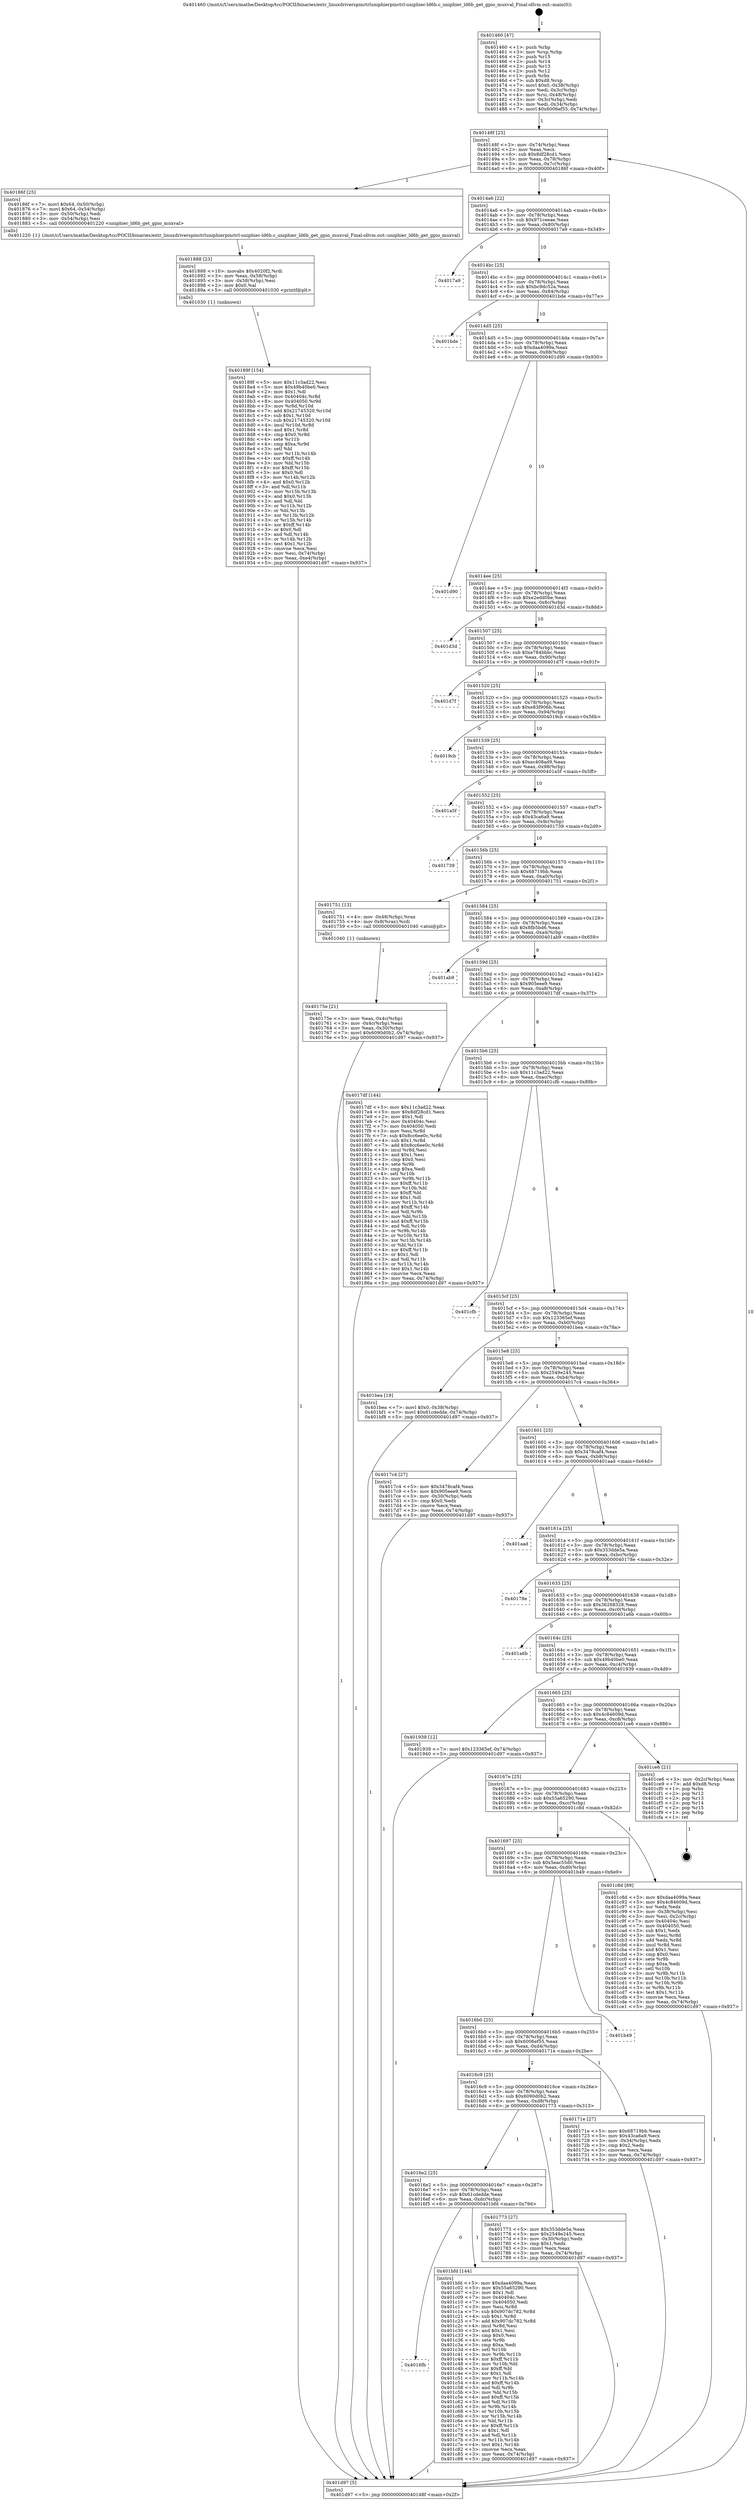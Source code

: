 digraph "0x401460" {
  label = "0x401460 (/mnt/c/Users/mathe/Desktop/tcc/POCII/binaries/extr_linuxdriverspinctrluniphierpinctrl-uniphier-ld6b.c_uniphier_ld6b_get_gpio_muxval_Final-ollvm.out::main(0))"
  labelloc = "t"
  node[shape=record]

  Entry [label="",width=0.3,height=0.3,shape=circle,fillcolor=black,style=filled]
  "0x40148f" [label="{
     0x40148f [23]\l
     | [instrs]\l
     &nbsp;&nbsp;0x40148f \<+3\>: mov -0x74(%rbp),%eax\l
     &nbsp;&nbsp;0x401492 \<+2\>: mov %eax,%ecx\l
     &nbsp;&nbsp;0x401494 \<+6\>: sub $0x8df28cd1,%ecx\l
     &nbsp;&nbsp;0x40149a \<+3\>: mov %eax,-0x78(%rbp)\l
     &nbsp;&nbsp;0x40149d \<+3\>: mov %ecx,-0x7c(%rbp)\l
     &nbsp;&nbsp;0x4014a0 \<+6\>: je 000000000040186f \<main+0x40f\>\l
  }"]
  "0x40186f" [label="{
     0x40186f [25]\l
     | [instrs]\l
     &nbsp;&nbsp;0x40186f \<+7\>: movl $0x64,-0x50(%rbp)\l
     &nbsp;&nbsp;0x401876 \<+7\>: movl $0x64,-0x54(%rbp)\l
     &nbsp;&nbsp;0x40187d \<+3\>: mov -0x50(%rbp),%edi\l
     &nbsp;&nbsp;0x401880 \<+3\>: mov -0x54(%rbp),%esi\l
     &nbsp;&nbsp;0x401883 \<+5\>: call 0000000000401220 \<uniphier_ld6b_get_gpio_muxval\>\l
     | [calls]\l
     &nbsp;&nbsp;0x401220 \{1\} (/mnt/c/Users/mathe/Desktop/tcc/POCII/binaries/extr_linuxdriverspinctrluniphierpinctrl-uniphier-ld6b.c_uniphier_ld6b_get_gpio_muxval_Final-ollvm.out::uniphier_ld6b_get_gpio_muxval)\l
  }"]
  "0x4014a6" [label="{
     0x4014a6 [22]\l
     | [instrs]\l
     &nbsp;&nbsp;0x4014a6 \<+5\>: jmp 00000000004014ab \<main+0x4b\>\l
     &nbsp;&nbsp;0x4014ab \<+3\>: mov -0x78(%rbp),%eax\l
     &nbsp;&nbsp;0x4014ae \<+5\>: sub $0x971ceeae,%eax\l
     &nbsp;&nbsp;0x4014b3 \<+3\>: mov %eax,-0x80(%rbp)\l
     &nbsp;&nbsp;0x4014b6 \<+6\>: je 00000000004017a9 \<main+0x349\>\l
  }"]
  Exit [label="",width=0.3,height=0.3,shape=circle,fillcolor=black,style=filled,peripheries=2]
  "0x4017a9" [label="{
     0x4017a9\l
  }", style=dashed]
  "0x4014bc" [label="{
     0x4014bc [25]\l
     | [instrs]\l
     &nbsp;&nbsp;0x4014bc \<+5\>: jmp 00000000004014c1 \<main+0x61\>\l
     &nbsp;&nbsp;0x4014c1 \<+3\>: mov -0x78(%rbp),%eax\l
     &nbsp;&nbsp;0x4014c4 \<+5\>: sub $0xbc9dc52a,%eax\l
     &nbsp;&nbsp;0x4014c9 \<+6\>: mov %eax,-0x84(%rbp)\l
     &nbsp;&nbsp;0x4014cf \<+6\>: je 0000000000401bde \<main+0x77e\>\l
  }"]
  "0x4016fb" [label="{
     0x4016fb\l
  }", style=dashed]
  "0x401bde" [label="{
     0x401bde\l
  }", style=dashed]
  "0x4014d5" [label="{
     0x4014d5 [25]\l
     | [instrs]\l
     &nbsp;&nbsp;0x4014d5 \<+5\>: jmp 00000000004014da \<main+0x7a\>\l
     &nbsp;&nbsp;0x4014da \<+3\>: mov -0x78(%rbp),%eax\l
     &nbsp;&nbsp;0x4014dd \<+5\>: sub $0xdaa4099a,%eax\l
     &nbsp;&nbsp;0x4014e2 \<+6\>: mov %eax,-0x88(%rbp)\l
     &nbsp;&nbsp;0x4014e8 \<+6\>: je 0000000000401d90 \<main+0x930\>\l
  }"]
  "0x401bfd" [label="{
     0x401bfd [144]\l
     | [instrs]\l
     &nbsp;&nbsp;0x401bfd \<+5\>: mov $0xdaa4099a,%eax\l
     &nbsp;&nbsp;0x401c02 \<+5\>: mov $0x55a65290,%ecx\l
     &nbsp;&nbsp;0x401c07 \<+2\>: mov $0x1,%dl\l
     &nbsp;&nbsp;0x401c09 \<+7\>: mov 0x40404c,%esi\l
     &nbsp;&nbsp;0x401c10 \<+7\>: mov 0x404050,%edi\l
     &nbsp;&nbsp;0x401c17 \<+3\>: mov %esi,%r8d\l
     &nbsp;&nbsp;0x401c1a \<+7\>: sub $0x907dc782,%r8d\l
     &nbsp;&nbsp;0x401c21 \<+4\>: sub $0x1,%r8d\l
     &nbsp;&nbsp;0x401c25 \<+7\>: add $0x907dc782,%r8d\l
     &nbsp;&nbsp;0x401c2c \<+4\>: imul %r8d,%esi\l
     &nbsp;&nbsp;0x401c30 \<+3\>: and $0x1,%esi\l
     &nbsp;&nbsp;0x401c33 \<+3\>: cmp $0x0,%esi\l
     &nbsp;&nbsp;0x401c36 \<+4\>: sete %r9b\l
     &nbsp;&nbsp;0x401c3a \<+3\>: cmp $0xa,%edi\l
     &nbsp;&nbsp;0x401c3d \<+4\>: setl %r10b\l
     &nbsp;&nbsp;0x401c41 \<+3\>: mov %r9b,%r11b\l
     &nbsp;&nbsp;0x401c44 \<+4\>: xor $0xff,%r11b\l
     &nbsp;&nbsp;0x401c48 \<+3\>: mov %r10b,%bl\l
     &nbsp;&nbsp;0x401c4b \<+3\>: xor $0xff,%bl\l
     &nbsp;&nbsp;0x401c4e \<+3\>: xor $0x1,%dl\l
     &nbsp;&nbsp;0x401c51 \<+3\>: mov %r11b,%r14b\l
     &nbsp;&nbsp;0x401c54 \<+4\>: and $0xff,%r14b\l
     &nbsp;&nbsp;0x401c58 \<+3\>: and %dl,%r9b\l
     &nbsp;&nbsp;0x401c5b \<+3\>: mov %bl,%r15b\l
     &nbsp;&nbsp;0x401c5e \<+4\>: and $0xff,%r15b\l
     &nbsp;&nbsp;0x401c62 \<+3\>: and %dl,%r10b\l
     &nbsp;&nbsp;0x401c65 \<+3\>: or %r9b,%r14b\l
     &nbsp;&nbsp;0x401c68 \<+3\>: or %r10b,%r15b\l
     &nbsp;&nbsp;0x401c6b \<+3\>: xor %r15b,%r14b\l
     &nbsp;&nbsp;0x401c6e \<+3\>: or %bl,%r11b\l
     &nbsp;&nbsp;0x401c71 \<+4\>: xor $0xff,%r11b\l
     &nbsp;&nbsp;0x401c75 \<+3\>: or $0x1,%dl\l
     &nbsp;&nbsp;0x401c78 \<+3\>: and %dl,%r11b\l
     &nbsp;&nbsp;0x401c7b \<+3\>: or %r11b,%r14b\l
     &nbsp;&nbsp;0x401c7e \<+4\>: test $0x1,%r14b\l
     &nbsp;&nbsp;0x401c82 \<+3\>: cmovne %ecx,%eax\l
     &nbsp;&nbsp;0x401c85 \<+3\>: mov %eax,-0x74(%rbp)\l
     &nbsp;&nbsp;0x401c88 \<+5\>: jmp 0000000000401d97 \<main+0x937\>\l
  }"]
  "0x401d90" [label="{
     0x401d90\l
  }", style=dashed]
  "0x4014ee" [label="{
     0x4014ee [25]\l
     | [instrs]\l
     &nbsp;&nbsp;0x4014ee \<+5\>: jmp 00000000004014f3 \<main+0x93\>\l
     &nbsp;&nbsp;0x4014f3 \<+3\>: mov -0x78(%rbp),%eax\l
     &nbsp;&nbsp;0x4014f6 \<+5\>: sub $0xe2edd0be,%eax\l
     &nbsp;&nbsp;0x4014fb \<+6\>: mov %eax,-0x8c(%rbp)\l
     &nbsp;&nbsp;0x401501 \<+6\>: je 0000000000401d3d \<main+0x8dd\>\l
  }"]
  "0x40189f" [label="{
     0x40189f [154]\l
     | [instrs]\l
     &nbsp;&nbsp;0x40189f \<+5\>: mov $0x11c3ad22,%esi\l
     &nbsp;&nbsp;0x4018a4 \<+5\>: mov $0x49b40be0,%ecx\l
     &nbsp;&nbsp;0x4018a9 \<+2\>: mov $0x1,%dl\l
     &nbsp;&nbsp;0x4018ab \<+8\>: mov 0x40404c,%r8d\l
     &nbsp;&nbsp;0x4018b3 \<+8\>: mov 0x404050,%r9d\l
     &nbsp;&nbsp;0x4018bb \<+3\>: mov %r8d,%r10d\l
     &nbsp;&nbsp;0x4018be \<+7\>: add $0x21745320,%r10d\l
     &nbsp;&nbsp;0x4018c5 \<+4\>: sub $0x1,%r10d\l
     &nbsp;&nbsp;0x4018c9 \<+7\>: sub $0x21745320,%r10d\l
     &nbsp;&nbsp;0x4018d0 \<+4\>: imul %r10d,%r8d\l
     &nbsp;&nbsp;0x4018d4 \<+4\>: and $0x1,%r8d\l
     &nbsp;&nbsp;0x4018d8 \<+4\>: cmp $0x0,%r8d\l
     &nbsp;&nbsp;0x4018dc \<+4\>: sete %r11b\l
     &nbsp;&nbsp;0x4018e0 \<+4\>: cmp $0xa,%r9d\l
     &nbsp;&nbsp;0x4018e4 \<+3\>: setl %bl\l
     &nbsp;&nbsp;0x4018e7 \<+3\>: mov %r11b,%r14b\l
     &nbsp;&nbsp;0x4018ea \<+4\>: xor $0xff,%r14b\l
     &nbsp;&nbsp;0x4018ee \<+3\>: mov %bl,%r15b\l
     &nbsp;&nbsp;0x4018f1 \<+4\>: xor $0xff,%r15b\l
     &nbsp;&nbsp;0x4018f5 \<+3\>: xor $0x0,%dl\l
     &nbsp;&nbsp;0x4018f8 \<+3\>: mov %r14b,%r12b\l
     &nbsp;&nbsp;0x4018fb \<+4\>: and $0x0,%r12b\l
     &nbsp;&nbsp;0x4018ff \<+3\>: and %dl,%r11b\l
     &nbsp;&nbsp;0x401902 \<+3\>: mov %r15b,%r13b\l
     &nbsp;&nbsp;0x401905 \<+4\>: and $0x0,%r13b\l
     &nbsp;&nbsp;0x401909 \<+2\>: and %dl,%bl\l
     &nbsp;&nbsp;0x40190b \<+3\>: or %r11b,%r12b\l
     &nbsp;&nbsp;0x40190e \<+3\>: or %bl,%r13b\l
     &nbsp;&nbsp;0x401911 \<+3\>: xor %r13b,%r12b\l
     &nbsp;&nbsp;0x401914 \<+3\>: or %r15b,%r14b\l
     &nbsp;&nbsp;0x401917 \<+4\>: xor $0xff,%r14b\l
     &nbsp;&nbsp;0x40191b \<+3\>: or $0x0,%dl\l
     &nbsp;&nbsp;0x40191e \<+3\>: and %dl,%r14b\l
     &nbsp;&nbsp;0x401921 \<+3\>: or %r14b,%r12b\l
     &nbsp;&nbsp;0x401924 \<+4\>: test $0x1,%r12b\l
     &nbsp;&nbsp;0x401928 \<+3\>: cmovne %ecx,%esi\l
     &nbsp;&nbsp;0x40192b \<+3\>: mov %esi,-0x74(%rbp)\l
     &nbsp;&nbsp;0x40192e \<+6\>: mov %eax,-0xe4(%rbp)\l
     &nbsp;&nbsp;0x401934 \<+5\>: jmp 0000000000401d97 \<main+0x937\>\l
  }"]
  "0x401d3d" [label="{
     0x401d3d\l
  }", style=dashed]
  "0x401507" [label="{
     0x401507 [25]\l
     | [instrs]\l
     &nbsp;&nbsp;0x401507 \<+5\>: jmp 000000000040150c \<main+0xac\>\l
     &nbsp;&nbsp;0x40150c \<+3\>: mov -0x78(%rbp),%eax\l
     &nbsp;&nbsp;0x40150f \<+5\>: sub $0xe784bbbc,%eax\l
     &nbsp;&nbsp;0x401514 \<+6\>: mov %eax,-0x90(%rbp)\l
     &nbsp;&nbsp;0x40151a \<+6\>: je 0000000000401d7f \<main+0x91f\>\l
  }"]
  "0x401888" [label="{
     0x401888 [23]\l
     | [instrs]\l
     &nbsp;&nbsp;0x401888 \<+10\>: movabs $0x4020f2,%rdi\l
     &nbsp;&nbsp;0x401892 \<+3\>: mov %eax,-0x58(%rbp)\l
     &nbsp;&nbsp;0x401895 \<+3\>: mov -0x58(%rbp),%esi\l
     &nbsp;&nbsp;0x401898 \<+2\>: mov $0x0,%al\l
     &nbsp;&nbsp;0x40189a \<+5\>: call 0000000000401030 \<printf@plt\>\l
     | [calls]\l
     &nbsp;&nbsp;0x401030 \{1\} (unknown)\l
  }"]
  "0x401d7f" [label="{
     0x401d7f\l
  }", style=dashed]
  "0x401520" [label="{
     0x401520 [25]\l
     | [instrs]\l
     &nbsp;&nbsp;0x401520 \<+5\>: jmp 0000000000401525 \<main+0xc5\>\l
     &nbsp;&nbsp;0x401525 \<+3\>: mov -0x78(%rbp),%eax\l
     &nbsp;&nbsp;0x401528 \<+5\>: sub $0xe83f906b,%eax\l
     &nbsp;&nbsp;0x40152d \<+6\>: mov %eax,-0x94(%rbp)\l
     &nbsp;&nbsp;0x401533 \<+6\>: je 00000000004019cb \<main+0x56b\>\l
  }"]
  "0x4016e2" [label="{
     0x4016e2 [25]\l
     | [instrs]\l
     &nbsp;&nbsp;0x4016e2 \<+5\>: jmp 00000000004016e7 \<main+0x287\>\l
     &nbsp;&nbsp;0x4016e7 \<+3\>: mov -0x78(%rbp),%eax\l
     &nbsp;&nbsp;0x4016ea \<+5\>: sub $0x61cdedde,%eax\l
     &nbsp;&nbsp;0x4016ef \<+6\>: mov %eax,-0xdc(%rbp)\l
     &nbsp;&nbsp;0x4016f5 \<+6\>: je 0000000000401bfd \<main+0x79d\>\l
  }"]
  "0x4019cb" [label="{
     0x4019cb\l
  }", style=dashed]
  "0x401539" [label="{
     0x401539 [25]\l
     | [instrs]\l
     &nbsp;&nbsp;0x401539 \<+5\>: jmp 000000000040153e \<main+0xde\>\l
     &nbsp;&nbsp;0x40153e \<+3\>: mov -0x78(%rbp),%eax\l
     &nbsp;&nbsp;0x401541 \<+5\>: sub $0xec408ad9,%eax\l
     &nbsp;&nbsp;0x401546 \<+6\>: mov %eax,-0x98(%rbp)\l
     &nbsp;&nbsp;0x40154c \<+6\>: je 0000000000401a5f \<main+0x5ff\>\l
  }"]
  "0x401773" [label="{
     0x401773 [27]\l
     | [instrs]\l
     &nbsp;&nbsp;0x401773 \<+5\>: mov $0x353dde5a,%eax\l
     &nbsp;&nbsp;0x401778 \<+5\>: mov $0x2549e245,%ecx\l
     &nbsp;&nbsp;0x40177d \<+3\>: mov -0x30(%rbp),%edx\l
     &nbsp;&nbsp;0x401780 \<+3\>: cmp $0x1,%edx\l
     &nbsp;&nbsp;0x401783 \<+3\>: cmovl %ecx,%eax\l
     &nbsp;&nbsp;0x401786 \<+3\>: mov %eax,-0x74(%rbp)\l
     &nbsp;&nbsp;0x401789 \<+5\>: jmp 0000000000401d97 \<main+0x937\>\l
  }"]
  "0x401a5f" [label="{
     0x401a5f\l
  }", style=dashed]
  "0x401552" [label="{
     0x401552 [25]\l
     | [instrs]\l
     &nbsp;&nbsp;0x401552 \<+5\>: jmp 0000000000401557 \<main+0xf7\>\l
     &nbsp;&nbsp;0x401557 \<+3\>: mov -0x78(%rbp),%eax\l
     &nbsp;&nbsp;0x40155a \<+5\>: sub $0x43ca6a9,%eax\l
     &nbsp;&nbsp;0x40155f \<+6\>: mov %eax,-0x9c(%rbp)\l
     &nbsp;&nbsp;0x401565 \<+6\>: je 0000000000401739 \<main+0x2d9\>\l
  }"]
  "0x40175e" [label="{
     0x40175e [21]\l
     | [instrs]\l
     &nbsp;&nbsp;0x40175e \<+3\>: mov %eax,-0x4c(%rbp)\l
     &nbsp;&nbsp;0x401761 \<+3\>: mov -0x4c(%rbp),%eax\l
     &nbsp;&nbsp;0x401764 \<+3\>: mov %eax,-0x30(%rbp)\l
     &nbsp;&nbsp;0x401767 \<+7\>: movl $0x6090d0b2,-0x74(%rbp)\l
     &nbsp;&nbsp;0x40176e \<+5\>: jmp 0000000000401d97 \<main+0x937\>\l
  }"]
  "0x401739" [label="{
     0x401739\l
  }", style=dashed]
  "0x40156b" [label="{
     0x40156b [25]\l
     | [instrs]\l
     &nbsp;&nbsp;0x40156b \<+5\>: jmp 0000000000401570 \<main+0x110\>\l
     &nbsp;&nbsp;0x401570 \<+3\>: mov -0x78(%rbp),%eax\l
     &nbsp;&nbsp;0x401573 \<+5\>: sub $0x68719bb,%eax\l
     &nbsp;&nbsp;0x401578 \<+6\>: mov %eax,-0xa0(%rbp)\l
     &nbsp;&nbsp;0x40157e \<+6\>: je 0000000000401751 \<main+0x2f1\>\l
  }"]
  "0x401460" [label="{
     0x401460 [47]\l
     | [instrs]\l
     &nbsp;&nbsp;0x401460 \<+1\>: push %rbp\l
     &nbsp;&nbsp;0x401461 \<+3\>: mov %rsp,%rbp\l
     &nbsp;&nbsp;0x401464 \<+2\>: push %r15\l
     &nbsp;&nbsp;0x401466 \<+2\>: push %r14\l
     &nbsp;&nbsp;0x401468 \<+2\>: push %r13\l
     &nbsp;&nbsp;0x40146a \<+2\>: push %r12\l
     &nbsp;&nbsp;0x40146c \<+1\>: push %rbx\l
     &nbsp;&nbsp;0x40146d \<+7\>: sub $0xd8,%rsp\l
     &nbsp;&nbsp;0x401474 \<+7\>: movl $0x0,-0x38(%rbp)\l
     &nbsp;&nbsp;0x40147b \<+3\>: mov %edi,-0x3c(%rbp)\l
     &nbsp;&nbsp;0x40147e \<+4\>: mov %rsi,-0x48(%rbp)\l
     &nbsp;&nbsp;0x401482 \<+3\>: mov -0x3c(%rbp),%edi\l
     &nbsp;&nbsp;0x401485 \<+3\>: mov %edi,-0x34(%rbp)\l
     &nbsp;&nbsp;0x401488 \<+7\>: movl $0x6006ef55,-0x74(%rbp)\l
  }"]
  "0x401751" [label="{
     0x401751 [13]\l
     | [instrs]\l
     &nbsp;&nbsp;0x401751 \<+4\>: mov -0x48(%rbp),%rax\l
     &nbsp;&nbsp;0x401755 \<+4\>: mov 0x8(%rax),%rdi\l
     &nbsp;&nbsp;0x401759 \<+5\>: call 0000000000401040 \<atoi@plt\>\l
     | [calls]\l
     &nbsp;&nbsp;0x401040 \{1\} (unknown)\l
  }"]
  "0x401584" [label="{
     0x401584 [25]\l
     | [instrs]\l
     &nbsp;&nbsp;0x401584 \<+5\>: jmp 0000000000401589 \<main+0x129\>\l
     &nbsp;&nbsp;0x401589 \<+3\>: mov -0x78(%rbp),%eax\l
     &nbsp;&nbsp;0x40158c \<+5\>: sub $0x8fb5bd6,%eax\l
     &nbsp;&nbsp;0x401591 \<+6\>: mov %eax,-0xa4(%rbp)\l
     &nbsp;&nbsp;0x401597 \<+6\>: je 0000000000401ab9 \<main+0x659\>\l
  }"]
  "0x401d97" [label="{
     0x401d97 [5]\l
     | [instrs]\l
     &nbsp;&nbsp;0x401d97 \<+5\>: jmp 000000000040148f \<main+0x2f\>\l
  }"]
  "0x401ab9" [label="{
     0x401ab9\l
  }", style=dashed]
  "0x40159d" [label="{
     0x40159d [25]\l
     | [instrs]\l
     &nbsp;&nbsp;0x40159d \<+5\>: jmp 00000000004015a2 \<main+0x142\>\l
     &nbsp;&nbsp;0x4015a2 \<+3\>: mov -0x78(%rbp),%eax\l
     &nbsp;&nbsp;0x4015a5 \<+5\>: sub $0x905eee9,%eax\l
     &nbsp;&nbsp;0x4015aa \<+6\>: mov %eax,-0xa8(%rbp)\l
     &nbsp;&nbsp;0x4015b0 \<+6\>: je 00000000004017df \<main+0x37f\>\l
  }"]
  "0x4016c9" [label="{
     0x4016c9 [25]\l
     | [instrs]\l
     &nbsp;&nbsp;0x4016c9 \<+5\>: jmp 00000000004016ce \<main+0x26e\>\l
     &nbsp;&nbsp;0x4016ce \<+3\>: mov -0x78(%rbp),%eax\l
     &nbsp;&nbsp;0x4016d1 \<+5\>: sub $0x6090d0b2,%eax\l
     &nbsp;&nbsp;0x4016d6 \<+6\>: mov %eax,-0xd8(%rbp)\l
     &nbsp;&nbsp;0x4016dc \<+6\>: je 0000000000401773 \<main+0x313\>\l
  }"]
  "0x4017df" [label="{
     0x4017df [144]\l
     | [instrs]\l
     &nbsp;&nbsp;0x4017df \<+5\>: mov $0x11c3ad22,%eax\l
     &nbsp;&nbsp;0x4017e4 \<+5\>: mov $0x8df28cd1,%ecx\l
     &nbsp;&nbsp;0x4017e9 \<+2\>: mov $0x1,%dl\l
     &nbsp;&nbsp;0x4017eb \<+7\>: mov 0x40404c,%esi\l
     &nbsp;&nbsp;0x4017f2 \<+7\>: mov 0x404050,%edi\l
     &nbsp;&nbsp;0x4017f9 \<+3\>: mov %esi,%r8d\l
     &nbsp;&nbsp;0x4017fc \<+7\>: sub $0x8cc6ee0c,%r8d\l
     &nbsp;&nbsp;0x401803 \<+4\>: sub $0x1,%r8d\l
     &nbsp;&nbsp;0x401807 \<+7\>: add $0x8cc6ee0c,%r8d\l
     &nbsp;&nbsp;0x40180e \<+4\>: imul %r8d,%esi\l
     &nbsp;&nbsp;0x401812 \<+3\>: and $0x1,%esi\l
     &nbsp;&nbsp;0x401815 \<+3\>: cmp $0x0,%esi\l
     &nbsp;&nbsp;0x401818 \<+4\>: sete %r9b\l
     &nbsp;&nbsp;0x40181c \<+3\>: cmp $0xa,%edi\l
     &nbsp;&nbsp;0x40181f \<+4\>: setl %r10b\l
     &nbsp;&nbsp;0x401823 \<+3\>: mov %r9b,%r11b\l
     &nbsp;&nbsp;0x401826 \<+4\>: xor $0xff,%r11b\l
     &nbsp;&nbsp;0x40182a \<+3\>: mov %r10b,%bl\l
     &nbsp;&nbsp;0x40182d \<+3\>: xor $0xff,%bl\l
     &nbsp;&nbsp;0x401830 \<+3\>: xor $0x1,%dl\l
     &nbsp;&nbsp;0x401833 \<+3\>: mov %r11b,%r14b\l
     &nbsp;&nbsp;0x401836 \<+4\>: and $0xff,%r14b\l
     &nbsp;&nbsp;0x40183a \<+3\>: and %dl,%r9b\l
     &nbsp;&nbsp;0x40183d \<+3\>: mov %bl,%r15b\l
     &nbsp;&nbsp;0x401840 \<+4\>: and $0xff,%r15b\l
     &nbsp;&nbsp;0x401844 \<+3\>: and %dl,%r10b\l
     &nbsp;&nbsp;0x401847 \<+3\>: or %r9b,%r14b\l
     &nbsp;&nbsp;0x40184a \<+3\>: or %r10b,%r15b\l
     &nbsp;&nbsp;0x40184d \<+3\>: xor %r15b,%r14b\l
     &nbsp;&nbsp;0x401850 \<+3\>: or %bl,%r11b\l
     &nbsp;&nbsp;0x401853 \<+4\>: xor $0xff,%r11b\l
     &nbsp;&nbsp;0x401857 \<+3\>: or $0x1,%dl\l
     &nbsp;&nbsp;0x40185a \<+3\>: and %dl,%r11b\l
     &nbsp;&nbsp;0x40185d \<+3\>: or %r11b,%r14b\l
     &nbsp;&nbsp;0x401860 \<+4\>: test $0x1,%r14b\l
     &nbsp;&nbsp;0x401864 \<+3\>: cmovne %ecx,%eax\l
     &nbsp;&nbsp;0x401867 \<+3\>: mov %eax,-0x74(%rbp)\l
     &nbsp;&nbsp;0x40186a \<+5\>: jmp 0000000000401d97 \<main+0x937\>\l
  }"]
  "0x4015b6" [label="{
     0x4015b6 [25]\l
     | [instrs]\l
     &nbsp;&nbsp;0x4015b6 \<+5\>: jmp 00000000004015bb \<main+0x15b\>\l
     &nbsp;&nbsp;0x4015bb \<+3\>: mov -0x78(%rbp),%eax\l
     &nbsp;&nbsp;0x4015be \<+5\>: sub $0x11c3ad22,%eax\l
     &nbsp;&nbsp;0x4015c3 \<+6\>: mov %eax,-0xac(%rbp)\l
     &nbsp;&nbsp;0x4015c9 \<+6\>: je 0000000000401cfb \<main+0x89b\>\l
  }"]
  "0x40171e" [label="{
     0x40171e [27]\l
     | [instrs]\l
     &nbsp;&nbsp;0x40171e \<+5\>: mov $0x68719bb,%eax\l
     &nbsp;&nbsp;0x401723 \<+5\>: mov $0x43ca6a9,%ecx\l
     &nbsp;&nbsp;0x401728 \<+3\>: mov -0x34(%rbp),%edx\l
     &nbsp;&nbsp;0x40172b \<+3\>: cmp $0x2,%edx\l
     &nbsp;&nbsp;0x40172e \<+3\>: cmovne %ecx,%eax\l
     &nbsp;&nbsp;0x401731 \<+3\>: mov %eax,-0x74(%rbp)\l
     &nbsp;&nbsp;0x401734 \<+5\>: jmp 0000000000401d97 \<main+0x937\>\l
  }"]
  "0x401cfb" [label="{
     0x401cfb\l
  }", style=dashed]
  "0x4015cf" [label="{
     0x4015cf [25]\l
     | [instrs]\l
     &nbsp;&nbsp;0x4015cf \<+5\>: jmp 00000000004015d4 \<main+0x174\>\l
     &nbsp;&nbsp;0x4015d4 \<+3\>: mov -0x78(%rbp),%eax\l
     &nbsp;&nbsp;0x4015d7 \<+5\>: sub $0x123365ef,%eax\l
     &nbsp;&nbsp;0x4015dc \<+6\>: mov %eax,-0xb0(%rbp)\l
     &nbsp;&nbsp;0x4015e2 \<+6\>: je 0000000000401bea \<main+0x78a\>\l
  }"]
  "0x4016b0" [label="{
     0x4016b0 [25]\l
     | [instrs]\l
     &nbsp;&nbsp;0x4016b0 \<+5\>: jmp 00000000004016b5 \<main+0x255\>\l
     &nbsp;&nbsp;0x4016b5 \<+3\>: mov -0x78(%rbp),%eax\l
     &nbsp;&nbsp;0x4016b8 \<+5\>: sub $0x6006ef55,%eax\l
     &nbsp;&nbsp;0x4016bd \<+6\>: mov %eax,-0xd4(%rbp)\l
     &nbsp;&nbsp;0x4016c3 \<+6\>: je 000000000040171e \<main+0x2be\>\l
  }"]
  "0x401bea" [label="{
     0x401bea [19]\l
     | [instrs]\l
     &nbsp;&nbsp;0x401bea \<+7\>: movl $0x0,-0x38(%rbp)\l
     &nbsp;&nbsp;0x401bf1 \<+7\>: movl $0x61cdedde,-0x74(%rbp)\l
     &nbsp;&nbsp;0x401bf8 \<+5\>: jmp 0000000000401d97 \<main+0x937\>\l
  }"]
  "0x4015e8" [label="{
     0x4015e8 [25]\l
     | [instrs]\l
     &nbsp;&nbsp;0x4015e8 \<+5\>: jmp 00000000004015ed \<main+0x18d\>\l
     &nbsp;&nbsp;0x4015ed \<+3\>: mov -0x78(%rbp),%eax\l
     &nbsp;&nbsp;0x4015f0 \<+5\>: sub $0x2549e245,%eax\l
     &nbsp;&nbsp;0x4015f5 \<+6\>: mov %eax,-0xb4(%rbp)\l
     &nbsp;&nbsp;0x4015fb \<+6\>: je 00000000004017c4 \<main+0x364\>\l
  }"]
  "0x401b49" [label="{
     0x401b49\l
  }", style=dashed]
  "0x4017c4" [label="{
     0x4017c4 [27]\l
     | [instrs]\l
     &nbsp;&nbsp;0x4017c4 \<+5\>: mov $0x3478caf4,%eax\l
     &nbsp;&nbsp;0x4017c9 \<+5\>: mov $0x905eee9,%ecx\l
     &nbsp;&nbsp;0x4017ce \<+3\>: mov -0x30(%rbp),%edx\l
     &nbsp;&nbsp;0x4017d1 \<+3\>: cmp $0x0,%edx\l
     &nbsp;&nbsp;0x4017d4 \<+3\>: cmove %ecx,%eax\l
     &nbsp;&nbsp;0x4017d7 \<+3\>: mov %eax,-0x74(%rbp)\l
     &nbsp;&nbsp;0x4017da \<+5\>: jmp 0000000000401d97 \<main+0x937\>\l
  }"]
  "0x401601" [label="{
     0x401601 [25]\l
     | [instrs]\l
     &nbsp;&nbsp;0x401601 \<+5\>: jmp 0000000000401606 \<main+0x1a6\>\l
     &nbsp;&nbsp;0x401606 \<+3\>: mov -0x78(%rbp),%eax\l
     &nbsp;&nbsp;0x401609 \<+5\>: sub $0x3478caf4,%eax\l
     &nbsp;&nbsp;0x40160e \<+6\>: mov %eax,-0xb8(%rbp)\l
     &nbsp;&nbsp;0x401614 \<+6\>: je 0000000000401aad \<main+0x64d\>\l
  }"]
  "0x401697" [label="{
     0x401697 [25]\l
     | [instrs]\l
     &nbsp;&nbsp;0x401697 \<+5\>: jmp 000000000040169c \<main+0x23c\>\l
     &nbsp;&nbsp;0x40169c \<+3\>: mov -0x78(%rbp),%eax\l
     &nbsp;&nbsp;0x40169f \<+5\>: sub $0x5eac55d0,%eax\l
     &nbsp;&nbsp;0x4016a4 \<+6\>: mov %eax,-0xd0(%rbp)\l
     &nbsp;&nbsp;0x4016aa \<+6\>: je 0000000000401b49 \<main+0x6e9\>\l
  }"]
  "0x401aad" [label="{
     0x401aad\l
  }", style=dashed]
  "0x40161a" [label="{
     0x40161a [25]\l
     | [instrs]\l
     &nbsp;&nbsp;0x40161a \<+5\>: jmp 000000000040161f \<main+0x1bf\>\l
     &nbsp;&nbsp;0x40161f \<+3\>: mov -0x78(%rbp),%eax\l
     &nbsp;&nbsp;0x401622 \<+5\>: sub $0x353dde5a,%eax\l
     &nbsp;&nbsp;0x401627 \<+6\>: mov %eax,-0xbc(%rbp)\l
     &nbsp;&nbsp;0x40162d \<+6\>: je 000000000040178e \<main+0x32e\>\l
  }"]
  "0x401c8d" [label="{
     0x401c8d [89]\l
     | [instrs]\l
     &nbsp;&nbsp;0x401c8d \<+5\>: mov $0xdaa4099a,%eax\l
     &nbsp;&nbsp;0x401c92 \<+5\>: mov $0x4c84609d,%ecx\l
     &nbsp;&nbsp;0x401c97 \<+2\>: xor %edx,%edx\l
     &nbsp;&nbsp;0x401c99 \<+3\>: mov -0x38(%rbp),%esi\l
     &nbsp;&nbsp;0x401c9c \<+3\>: mov %esi,-0x2c(%rbp)\l
     &nbsp;&nbsp;0x401c9f \<+7\>: mov 0x40404c,%esi\l
     &nbsp;&nbsp;0x401ca6 \<+7\>: mov 0x404050,%edi\l
     &nbsp;&nbsp;0x401cad \<+3\>: sub $0x1,%edx\l
     &nbsp;&nbsp;0x401cb0 \<+3\>: mov %esi,%r8d\l
     &nbsp;&nbsp;0x401cb3 \<+3\>: add %edx,%r8d\l
     &nbsp;&nbsp;0x401cb6 \<+4\>: imul %r8d,%esi\l
     &nbsp;&nbsp;0x401cba \<+3\>: and $0x1,%esi\l
     &nbsp;&nbsp;0x401cbd \<+3\>: cmp $0x0,%esi\l
     &nbsp;&nbsp;0x401cc0 \<+4\>: sete %r9b\l
     &nbsp;&nbsp;0x401cc4 \<+3\>: cmp $0xa,%edi\l
     &nbsp;&nbsp;0x401cc7 \<+4\>: setl %r10b\l
     &nbsp;&nbsp;0x401ccb \<+3\>: mov %r9b,%r11b\l
     &nbsp;&nbsp;0x401cce \<+3\>: and %r10b,%r11b\l
     &nbsp;&nbsp;0x401cd1 \<+3\>: xor %r10b,%r9b\l
     &nbsp;&nbsp;0x401cd4 \<+3\>: or %r9b,%r11b\l
     &nbsp;&nbsp;0x401cd7 \<+4\>: test $0x1,%r11b\l
     &nbsp;&nbsp;0x401cdb \<+3\>: cmovne %ecx,%eax\l
     &nbsp;&nbsp;0x401cde \<+3\>: mov %eax,-0x74(%rbp)\l
     &nbsp;&nbsp;0x401ce1 \<+5\>: jmp 0000000000401d97 \<main+0x937\>\l
  }"]
  "0x40178e" [label="{
     0x40178e\l
  }", style=dashed]
  "0x401633" [label="{
     0x401633 [25]\l
     | [instrs]\l
     &nbsp;&nbsp;0x401633 \<+5\>: jmp 0000000000401638 \<main+0x1d8\>\l
     &nbsp;&nbsp;0x401638 \<+3\>: mov -0x78(%rbp),%eax\l
     &nbsp;&nbsp;0x40163b \<+5\>: sub $0x36268328,%eax\l
     &nbsp;&nbsp;0x401640 \<+6\>: mov %eax,-0xc0(%rbp)\l
     &nbsp;&nbsp;0x401646 \<+6\>: je 0000000000401a6b \<main+0x60b\>\l
  }"]
  "0x40167e" [label="{
     0x40167e [25]\l
     | [instrs]\l
     &nbsp;&nbsp;0x40167e \<+5\>: jmp 0000000000401683 \<main+0x223\>\l
     &nbsp;&nbsp;0x401683 \<+3\>: mov -0x78(%rbp),%eax\l
     &nbsp;&nbsp;0x401686 \<+5\>: sub $0x55a65290,%eax\l
     &nbsp;&nbsp;0x40168b \<+6\>: mov %eax,-0xcc(%rbp)\l
     &nbsp;&nbsp;0x401691 \<+6\>: je 0000000000401c8d \<main+0x82d\>\l
  }"]
  "0x401a6b" [label="{
     0x401a6b\l
  }", style=dashed]
  "0x40164c" [label="{
     0x40164c [25]\l
     | [instrs]\l
     &nbsp;&nbsp;0x40164c \<+5\>: jmp 0000000000401651 \<main+0x1f1\>\l
     &nbsp;&nbsp;0x401651 \<+3\>: mov -0x78(%rbp),%eax\l
     &nbsp;&nbsp;0x401654 \<+5\>: sub $0x49b40be0,%eax\l
     &nbsp;&nbsp;0x401659 \<+6\>: mov %eax,-0xc4(%rbp)\l
     &nbsp;&nbsp;0x40165f \<+6\>: je 0000000000401939 \<main+0x4d9\>\l
  }"]
  "0x401ce6" [label="{
     0x401ce6 [21]\l
     | [instrs]\l
     &nbsp;&nbsp;0x401ce6 \<+3\>: mov -0x2c(%rbp),%eax\l
     &nbsp;&nbsp;0x401ce9 \<+7\>: add $0xd8,%rsp\l
     &nbsp;&nbsp;0x401cf0 \<+1\>: pop %rbx\l
     &nbsp;&nbsp;0x401cf1 \<+2\>: pop %r12\l
     &nbsp;&nbsp;0x401cf3 \<+2\>: pop %r13\l
     &nbsp;&nbsp;0x401cf5 \<+2\>: pop %r14\l
     &nbsp;&nbsp;0x401cf7 \<+2\>: pop %r15\l
     &nbsp;&nbsp;0x401cf9 \<+1\>: pop %rbp\l
     &nbsp;&nbsp;0x401cfa \<+1\>: ret\l
  }"]
  "0x401939" [label="{
     0x401939 [12]\l
     | [instrs]\l
     &nbsp;&nbsp;0x401939 \<+7\>: movl $0x123365ef,-0x74(%rbp)\l
     &nbsp;&nbsp;0x401940 \<+5\>: jmp 0000000000401d97 \<main+0x937\>\l
  }"]
  "0x401665" [label="{
     0x401665 [25]\l
     | [instrs]\l
     &nbsp;&nbsp;0x401665 \<+5\>: jmp 000000000040166a \<main+0x20a\>\l
     &nbsp;&nbsp;0x40166a \<+3\>: mov -0x78(%rbp),%eax\l
     &nbsp;&nbsp;0x40166d \<+5\>: sub $0x4c84609d,%eax\l
     &nbsp;&nbsp;0x401672 \<+6\>: mov %eax,-0xc8(%rbp)\l
     &nbsp;&nbsp;0x401678 \<+6\>: je 0000000000401ce6 \<main+0x886\>\l
  }"]
  Entry -> "0x401460" [label=" 1"]
  "0x40148f" -> "0x40186f" [label=" 1"]
  "0x40148f" -> "0x4014a6" [label=" 10"]
  "0x401ce6" -> Exit [label=" 1"]
  "0x4014a6" -> "0x4017a9" [label=" 0"]
  "0x4014a6" -> "0x4014bc" [label=" 10"]
  "0x401c8d" -> "0x401d97" [label=" 1"]
  "0x4014bc" -> "0x401bde" [label=" 0"]
  "0x4014bc" -> "0x4014d5" [label=" 10"]
  "0x401bfd" -> "0x401d97" [label=" 1"]
  "0x4014d5" -> "0x401d90" [label=" 0"]
  "0x4014d5" -> "0x4014ee" [label=" 10"]
  "0x4016e2" -> "0x4016fb" [label=" 0"]
  "0x4014ee" -> "0x401d3d" [label=" 0"]
  "0x4014ee" -> "0x401507" [label=" 10"]
  "0x4016e2" -> "0x401bfd" [label=" 1"]
  "0x401507" -> "0x401d7f" [label=" 0"]
  "0x401507" -> "0x401520" [label=" 10"]
  "0x401bea" -> "0x401d97" [label=" 1"]
  "0x401520" -> "0x4019cb" [label=" 0"]
  "0x401520" -> "0x401539" [label=" 10"]
  "0x401939" -> "0x401d97" [label=" 1"]
  "0x401539" -> "0x401a5f" [label=" 0"]
  "0x401539" -> "0x401552" [label=" 10"]
  "0x40189f" -> "0x401d97" [label=" 1"]
  "0x401552" -> "0x401739" [label=" 0"]
  "0x401552" -> "0x40156b" [label=" 10"]
  "0x40186f" -> "0x401888" [label=" 1"]
  "0x40156b" -> "0x401751" [label=" 1"]
  "0x40156b" -> "0x401584" [label=" 9"]
  "0x4017df" -> "0x401d97" [label=" 1"]
  "0x401584" -> "0x401ab9" [label=" 0"]
  "0x401584" -> "0x40159d" [label=" 9"]
  "0x4017c4" -> "0x401d97" [label=" 1"]
  "0x40159d" -> "0x4017df" [label=" 1"]
  "0x40159d" -> "0x4015b6" [label=" 8"]
  "0x401773" -> "0x401d97" [label=" 1"]
  "0x4015b6" -> "0x401cfb" [label=" 0"]
  "0x4015b6" -> "0x4015cf" [label=" 8"]
  "0x4016c9" -> "0x4016e2" [label=" 1"]
  "0x4015cf" -> "0x401bea" [label=" 1"]
  "0x4015cf" -> "0x4015e8" [label=" 7"]
  "0x401888" -> "0x40189f" [label=" 1"]
  "0x4015e8" -> "0x4017c4" [label=" 1"]
  "0x4015e8" -> "0x401601" [label=" 6"]
  "0x40175e" -> "0x401d97" [label=" 1"]
  "0x401601" -> "0x401aad" [label=" 0"]
  "0x401601" -> "0x40161a" [label=" 6"]
  "0x401d97" -> "0x40148f" [label=" 10"]
  "0x40161a" -> "0x40178e" [label=" 0"]
  "0x40161a" -> "0x401633" [label=" 6"]
  "0x401460" -> "0x40148f" [label=" 1"]
  "0x401633" -> "0x401a6b" [label=" 0"]
  "0x401633" -> "0x40164c" [label=" 6"]
  "0x4016b0" -> "0x4016c9" [label=" 2"]
  "0x40164c" -> "0x401939" [label=" 1"]
  "0x40164c" -> "0x401665" [label=" 5"]
  "0x4016b0" -> "0x40171e" [label=" 1"]
  "0x401665" -> "0x401ce6" [label=" 1"]
  "0x401665" -> "0x40167e" [label=" 4"]
  "0x40171e" -> "0x401d97" [label=" 1"]
  "0x40167e" -> "0x401c8d" [label=" 1"]
  "0x40167e" -> "0x401697" [label=" 3"]
  "0x401751" -> "0x40175e" [label=" 1"]
  "0x401697" -> "0x401b49" [label=" 0"]
  "0x401697" -> "0x4016b0" [label=" 3"]
  "0x4016c9" -> "0x401773" [label=" 1"]
}
